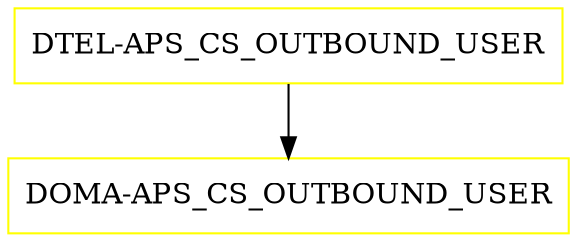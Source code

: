 digraph G {
  "DTEL-APS_CS_OUTBOUND_USER" [shape=box,color=yellow];
  "DOMA-APS_CS_OUTBOUND_USER" [shape=box,color=yellow,URL="./DOMA_APS_CS_OUTBOUND_USER.html"];
  "DTEL-APS_CS_OUTBOUND_USER" -> "DOMA-APS_CS_OUTBOUND_USER";
}
